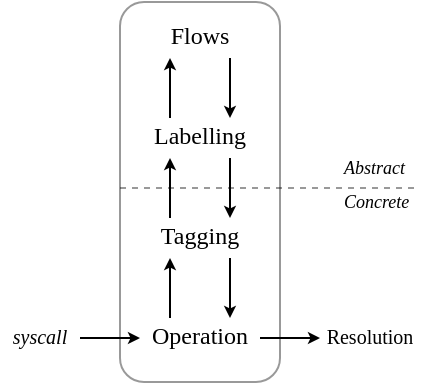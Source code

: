 <mxfile version="13.2.4" type="device"><diagram id="wJvUuyfKc54q4n59XVNa" name="Page-1"><mxGraphModel dx="632" dy="426" grid="1" gridSize="10" guides="1" tooltips="1" connect="1" arrows="1" fold="1" page="1" pageScale="1" pageWidth="827" pageHeight="1169" math="0" shadow="0"><root><mxCell id="0"/><mxCell id="1" parent="0"/><mxCell id="hr0W6qlbmOjBJ5JZXpuf-1" value="" style="rounded=1;whiteSpace=wrap;html=1;fillColor=none;opacity=40;" vertex="1" parent="1"><mxGeometry x="260" y="262" width="80" height="190" as="geometry"/></mxCell><mxCell id="hr0W6qlbmOjBJ5JZXpuf-2" value="Operation" style="text;html=1;strokeColor=none;fillColor=none;align=center;verticalAlign=middle;whiteSpace=wrap;rounded=0;dashed=1;dashPattern=1 1;opacity=40;fontFamily=Linux Libertine O;spacingBottom=3;" vertex="1" parent="1"><mxGeometry x="270" y="420" width="60" height="20" as="geometry"/></mxCell><mxCell id="hr0W6qlbmOjBJ5JZXpuf-3" value="Tagging" style="text;html=1;strokeColor=none;fillColor=none;align=center;verticalAlign=middle;whiteSpace=wrap;rounded=0;dashed=1;dashPattern=1 1;opacity=40;fontFamily=Linux Libertine O;spacingBottom=2;" vertex="1" parent="1"><mxGeometry x="270" y="370" width="60" height="20" as="geometry"/></mxCell><mxCell id="hr0W6qlbmOjBJ5JZXpuf-5" value="Labelling" style="text;html=1;strokeColor=none;fillColor=none;align=center;verticalAlign=middle;whiteSpace=wrap;rounded=0;dashed=1;dashPattern=1 1;opacity=40;fontFamily=Linux Libertine O;spacingBottom=2;" vertex="1" parent="1"><mxGeometry x="270" y="320" width="60" height="20" as="geometry"/></mxCell><mxCell id="hr0W6qlbmOjBJ5JZXpuf-6" value="Flows" style="text;html=1;strokeColor=none;fillColor=none;align=center;verticalAlign=middle;whiteSpace=wrap;rounded=0;dashed=1;dashPattern=1 1;opacity=40;fontFamily=Linux Libertine O;spacingBottom=2;" vertex="1" parent="1"><mxGeometry x="270" y="270" width="60" height="20" as="geometry"/></mxCell><mxCell id="hr0W6qlbmOjBJ5JZXpuf-7" value="Abstract" style="text;html=1;strokeColor=none;fillColor=none;align=left;verticalAlign=middle;whiteSpace=wrap;rounded=0;dashed=1;dashPattern=1 1;opacity=40;fontSize=9;fontStyle=2;fontFamily=Linux Libertine O;" vertex="1" parent="1"><mxGeometry x="370" y="335" width="40" height="20" as="geometry"/></mxCell><mxCell id="hr0W6qlbmOjBJ5JZXpuf-8" value="Concrete" style="text;html=1;strokeColor=none;fillColor=none;align=left;verticalAlign=middle;whiteSpace=wrap;rounded=0;dashed=1;dashPattern=1 1;opacity=40;fontSize=9;spacingBottom=2;fontStyle=2;fontFamily=Linux Libertine O;" vertex="1" parent="1"><mxGeometry x="370" y="353" width="40" height="20" as="geometry"/></mxCell><mxCell id="hr0W6qlbmOjBJ5JZXpuf-9" value="" style="endArrow=classic;html=1;fontFamily=Linux Libertine O;fontSize=9;entryX=0;entryY=0.5;entryDx=0;entryDy=0;endSize=3;exitX=1;exitY=0.5;exitDx=0;exitDy=0;" edge="1" parent="1" source="hr0W6qlbmOjBJ5JZXpuf-11" target="hr0W6qlbmOjBJ5JZXpuf-2"><mxGeometry width="50" height="50" relative="1" as="geometry"><mxPoint x="200" y="430" as="sourcePoint"/><mxPoint x="265.0" y="411.0" as="targetPoint"/></mxGeometry></mxCell><mxCell id="hr0W6qlbmOjBJ5JZXpuf-10" value="" style="endArrow=classic;html=1;fontFamily=Linux Libertine O;fontSize=9;endSize=3;exitX=1;exitY=0.5;exitDx=0;exitDy=0;entryX=0;entryY=0.5;entryDx=0;entryDy=0;" edge="1" parent="1" source="hr0W6qlbmOjBJ5JZXpuf-2" target="hr0W6qlbmOjBJ5JZXpuf-12"><mxGeometry width="50" height="50" relative="1" as="geometry"><mxPoint x="334" y="411.86" as="sourcePoint"/><mxPoint x="390" y="430" as="targetPoint"/></mxGeometry></mxCell><mxCell id="hr0W6qlbmOjBJ5JZXpuf-11" value="&lt;i style=&quot;font-size: 10px;&quot;&gt;syscall&lt;/i&gt;" style="text;html=1;strokeColor=none;fillColor=none;align=center;verticalAlign=middle;whiteSpace=wrap;rounded=0;dashed=1;dashPattern=1 1;fontFamily=Linux Libertine O;fontSize=10;opacity=40;spacingBottom=2;" vertex="1" parent="1"><mxGeometry x="200" y="420" width="40" height="20" as="geometry"/></mxCell><mxCell id="hr0W6qlbmOjBJ5JZXpuf-12" value="Resolution" style="text;html=1;strokeColor=none;fillColor=none;align=center;verticalAlign=middle;whiteSpace=wrap;rounded=0;dashed=1;dashPattern=1 1;fontFamily=Linux Libertine O;fontSize=10;opacity=40;spacingBottom=2;" vertex="1" parent="1"><mxGeometry x="360" y="420" width="50" height="20" as="geometry"/></mxCell><mxCell id="hr0W6qlbmOjBJ5JZXpuf-15" value="" style="endArrow=classic;html=1;fontFamily=Linux Libertine O;fontSize=9;exitX=0.25;exitY=0;exitDx=0;exitDy=0;entryX=0.25;entryY=1;entryDx=0;entryDy=0;endSize=3;" edge="1" parent="1" source="hr0W6qlbmOjBJ5JZXpuf-2" target="hr0W6qlbmOjBJ5JZXpuf-3"><mxGeometry width="50" height="50" relative="1" as="geometry"><mxPoint x="280" y="380" as="sourcePoint"/><mxPoint x="330" y="330" as="targetPoint"/></mxGeometry></mxCell><mxCell id="hr0W6qlbmOjBJ5JZXpuf-17" value="" style="endArrow=classic;html=1;fontFamily=Linux Libertine O;fontSize=9;exitX=0.25;exitY=0;exitDx=0;exitDy=0;entryX=0.25;entryY=1;entryDx=0;entryDy=0;endSize=3;" edge="1" parent="1" source="hr0W6qlbmOjBJ5JZXpuf-3" target="hr0W6qlbmOjBJ5JZXpuf-5"><mxGeometry width="50" height="50" relative="1" as="geometry"><mxPoint x="270" y="420" as="sourcePoint"/><mxPoint x="320" y="370" as="targetPoint"/></mxGeometry></mxCell><mxCell id="hr0W6qlbmOjBJ5JZXpuf-18" value="" style="endArrow=classic;html=1;fontFamily=Linux Libertine O;fontSize=9;exitX=0.25;exitY=0;exitDx=0;exitDy=0;entryX=0.25;entryY=1;entryDx=0;entryDy=0;endSize=3;" edge="1" parent="1" source="hr0W6qlbmOjBJ5JZXpuf-5" target="hr0W6qlbmOjBJ5JZXpuf-6"><mxGeometry width="50" height="50" relative="1" as="geometry"><mxPoint x="270" y="370" as="sourcePoint"/><mxPoint x="320" y="320" as="targetPoint"/></mxGeometry></mxCell><mxCell id="hr0W6qlbmOjBJ5JZXpuf-19" value="" style="endArrow=classic;html=1;fontFamily=Linux Libertine O;fontSize=9;exitX=0.75;exitY=1;exitDx=0;exitDy=0;entryX=0.75;entryY=0;entryDx=0;entryDy=0;endSize=3;" edge="1" parent="1" source="hr0W6qlbmOjBJ5JZXpuf-6" target="hr0W6qlbmOjBJ5JZXpuf-5"><mxGeometry width="50" height="50" relative="1" as="geometry"><mxPoint x="350" y="370" as="sourcePoint"/><mxPoint x="400" y="320" as="targetPoint"/></mxGeometry></mxCell><mxCell id="hr0W6qlbmOjBJ5JZXpuf-20" value="" style="endArrow=classic;html=1;fontFamily=Linux Libertine O;fontSize=9;exitX=0.75;exitY=1;exitDx=0;exitDy=0;entryX=0.75;entryY=0;entryDx=0;entryDy=0;endSize=3;" edge="1" parent="1" source="hr0W6qlbmOjBJ5JZXpuf-5" target="hr0W6qlbmOjBJ5JZXpuf-3"><mxGeometry width="50" height="50" relative="1" as="geometry"><mxPoint x="350" y="370" as="sourcePoint"/><mxPoint x="400" y="320" as="targetPoint"/></mxGeometry></mxCell><mxCell id="hr0W6qlbmOjBJ5JZXpuf-21" value="" style="endArrow=classic;html=1;fontFamily=Linux Libertine O;fontSize=9;exitX=0.75;exitY=1;exitDx=0;exitDy=0;entryX=0.75;entryY=0;entryDx=0;entryDy=0;endSize=3;" edge="1" parent="1" source="hr0W6qlbmOjBJ5JZXpuf-3" target="hr0W6qlbmOjBJ5JZXpuf-2"><mxGeometry width="50" height="50" relative="1" as="geometry"><mxPoint x="350" y="370" as="sourcePoint"/><mxPoint x="400" y="320" as="targetPoint"/></mxGeometry></mxCell><mxCell id="hr0W6qlbmOjBJ5JZXpuf-22" value="" style="endArrow=none;html=1;fontFamily=Linux Libertine O;fontSize=9;opacity=40;dashed=1;" edge="1" parent="1"><mxGeometry width="50" height="50" relative="1" as="geometry"><mxPoint x="260" y="355" as="sourcePoint"/><mxPoint x="410" y="355" as="targetPoint"/></mxGeometry></mxCell></root></mxGraphModel></diagram></mxfile>